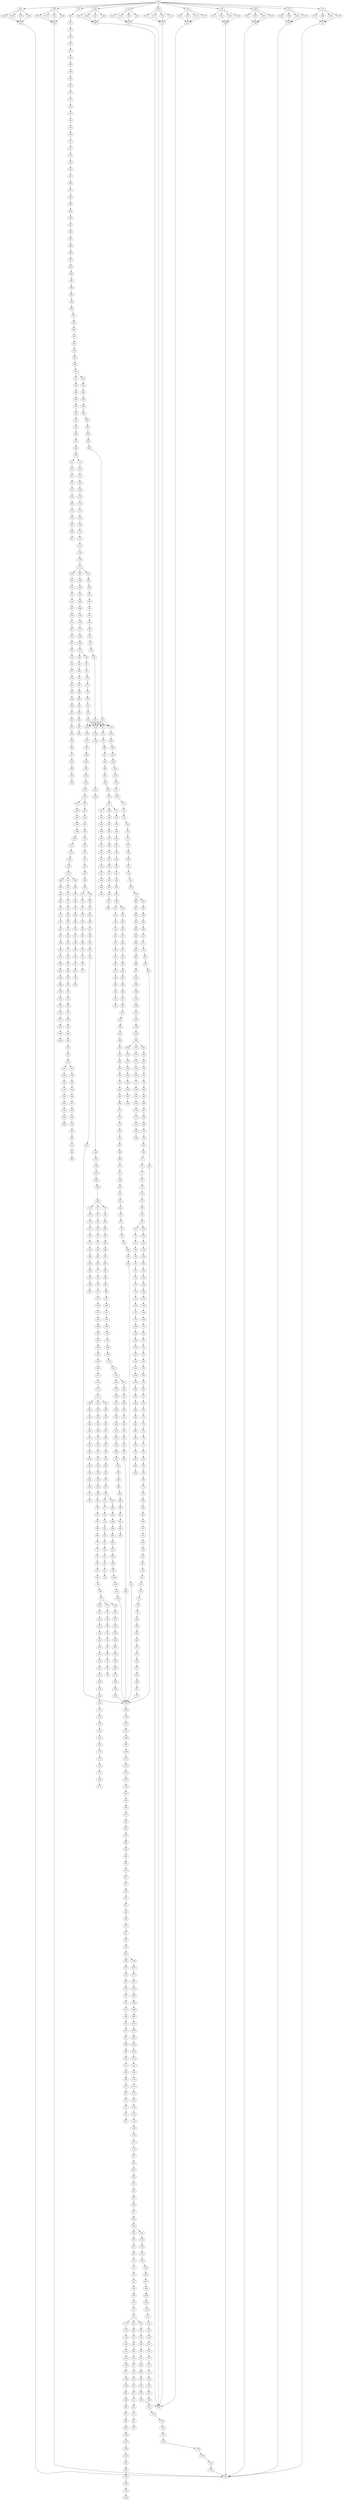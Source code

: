 digraph "task-graph" {
	node238 [label=238]
	node471 -> node238
	node239 [label=239]
	node238 -> node239
	node240 [label=240]
	node239 -> node240
	node241 [label=241]
	node240 -> node241
	node242 [label=242]
	node241 -> node242
	node243 [label=243]
	node276 -> node243
	node244 [label=244]
	node243 -> node244
	node245 [label=245]
	node244 -> node245
	node246 [label=246]
	node245 -> node246
	node247 [label=247]
	node246 -> node247
	node248 [label=248]
	node419 -> node248
	node249 [label=249]
	node248 -> node249
	node250 [label=250]
	node249 -> node250
	node251 [label=251]
	node250 -> node251
	node252 [label=252]
	node251 -> node252
	node253 [label=253]
	node261 -> node253
	node254 [label=254]
	node253 -> node254
	node255 [label=255]
	node254 -> node255
	node256 [label=256]
	node252 -> node256
	node257 [label=257]
	node256 -> node257
	node258 [label=258]
	node257 -> node258
	node259 [label=259]
	node258 -> node259
	node260 [label=260]
	node259 -> node260
	node261 [label=261]
	node260 -> node261
	node262 [label=262]
	node1370 -> node262
	node263 [label=263]
	node262 -> node263
	node264 [label=264]
	node263 -> node264
	node265 [label=265]
	node264 -> node265
	node266 [label=266]
	node272 -> node266
	node267 [label=267]
	node266 -> node267
	node268 [label=268]
	node267 -> node268
	node269 [label=269]
	node268 -> node269
	node270 [label=270]
	node265 -> node270
	node271 [label=271]
	node270 -> node271
	node272 [label=272]
	node271 -> node272
	node273 [label=273]
	node242 -> node273
	node274 [label=274]
	node273 -> node274
	node275 [label=275]
	node274 -> node275
	node276 [label=276]
	node275 -> node276
	node277 [label=277]
	node485 -> node277
	node278 [label=278]
	node277 -> node278
	node279 [label=279]
	node278 -> node279
	node280 [label=280]
	node279 -> node280
	node281 [label=281]
	node290 -> node281
	node282 [label=282]
	node281 -> node282
	node283 [label=283]
	node282 -> node283
	node284 [label=284]
	node283 -> node284
	node285 [label=285]
	node284 -> node285
	node286 [label=286]
	node280 -> node286
	node287 [label=287]
	node286 -> node287
	node288 [label=288]
	node287 -> node288
	node289 [label=289]
	node288 -> node289
	node290 [label=290]
	node289 -> node290
	node291 [label=291]
	node900 -> node291
	node292 [label=292]
	node291 -> node292
	node293 [label=293]
	node292 -> node293
	node294 [label=294]
	node293 -> node294
	node295 [label=295]
	node294 -> node295
	node296 [label=296]
	node302 -> node296
	node297 [label=297]
	node296 -> node297
	node298 [label=298]
	node297 -> node298
	node299 [label=299]
	node298 -> node299
	node300 [label=300]
	node295 -> node300
	node301 [label=301]
	node300 -> node301
	node302 [label=302]
	node301 -> node302
	node303 [label=303]
	node649 -> node303
	node304 [label=304]
	node303 -> node304
	node305 [label=305]
	node304 -> node305
	node306 [label=306]
	node305 -> node306
	node307 [label=307]
	node315 -> node307
	node308 [label=308]
	node307 -> node308
	node309 [label=309]
	node308 -> node309
	node310 [label=310]
	node309 -> node310
	node311 [label=311]
	node310 -> node311
	node312 [label=312]
	node311 -> node312
	node313 [label=313]
	node306 -> node313
	node314 [label=314]
	node313 -> node314
	node315 [label=315]
	node314 -> node315
	node316 [label=316]
	node855 -> node316
	node317 [label=317]
	node316 -> node317
	node318 [label=318]
	node317 -> node318
	node319 [label=319]
	node318 -> node319
	node320 [label=320]
	node327 -> node320
	node321 [label=321]
	node320 -> node321
	node322 [label=322]
	node321 -> node322
	node323 [label=323]
	node319 -> node323
	node324 [label=324]
	node323 -> node324
	node325 [label=325]
	node324 -> node325
	node326 [label=326]
	node325 -> node326
	node327 [label=327]
	node326 -> node327
	node328 [label=328]
	node780 -> node328
	node329 [label=329]
	node328 -> node329
	node330 [label=330]
	node329 -> node330
	node331 [label=331]
	node330 -> node331
	node332 [label=332]
	node331 -> node332
	node333 [label=333]
	node343 -> node333
	node334 [label=334]
	node333 -> node334
	node335 [label=335]
	node334 -> node335
	node336 [label=336]
	node335 -> node336
	node337 [label=337]
	node336 -> node337
	node338 [label=338]
	node332 -> node338
	node339 [label=339]
	node338 -> node339
	node340 [label=340]
	node339 -> node340
	node341 [label=341]
	node340 -> node341
	node342 [label=342]
	node341 -> node342
	node343 [label=343]
	node342 -> node343
	node344 [label=344]
	node1041 -> node344
	node345 [label=345]
	node344 -> node345
	node346 [label=346]
	node345 -> node346
	node347 [label=347]
	node346 -> node347
	node348 [label=348]
	node356 -> node348
	node349 [label=349]
	node348 -> node349
	node350 [label=350]
	node349 -> node350
	node351 [label=351]
	node347 -> node351
	node352 [label=352]
	node351 -> node352
	node353 [label=353]
	node352 -> node353
	node354 [label=354]
	node353 -> node354
	node355 [label=355]
	node354 -> node355
	node356 [label=356]
	node355 -> node356
	node357 [label=357]
	node255 -> node357
	node358 [label=358]
	node357 -> node358
	node359 [label=359]
	node358 -> node359
	node360 [label=360]
	node359 -> node360
	node361 [label=361]
	node370 -> node361
	node362 [label=362]
	node361 -> node362
	node363 [label=363]
	node362 -> node363
	node364 [label=364]
	node363 -> node364
	node365 [label=365]
	node364 -> node365
	node366 [label=366]
	node360 -> node366
	node367 [label=367]
	node366 -> node367
	node368 [label=368]
	node367 -> node368
	node369 [label=369]
	node368 -> node369
	node370 [label=370]
	node369 -> node370
	node371 [label=371]
	node350 -> node371
	node372 [label=372]
	node371 -> node372
	node373 [label=373]
	node372 -> node373
	node374 [label=374]
	node382 -> node374
	node375 [label=375]
	node374 -> node375
	node376 [label=376]
	node375 -> node376
	node377 [label=377]
	node376 -> node377
	node378 [label=378]
	node373 -> node378
	node379 [label=379]
	node378 -> node379
	node380 [label=380]
	node379 -> node380
	node381 [label=381]
	node380 -> node381
	node382 [label=382]
	node381 -> node382
	node383 [label=383]
	node1370 -> node383
	node384 [label=384]
	node383 -> node384
	node385 [label=385]
	node384 -> node385
	node386 [label=386]
	node385 -> node386
	node387 [label=387]
	node386 -> node387
	node388 [label=388]
	node387 -> node388
	node389 [label=389]
	node398 -> node389
	node390 [label=390]
	node389 -> node390
	node391 [label=391]
	node390 -> node391
	node392 [label=392]
	node391 -> node392
	node393 [label=393]
	node392 -> node393
	node394 [label=394]
	node393 -> node394
	node395 [label=395]
	node388 -> node395
	node396 [label=396]
	node395 -> node396
	node397 [label=397]
	node396 -> node397
	node398 [label=398]
	node397 -> node398
	node399 [label=399]
	node350 -> node399
	node400 [label=400]
	node399 -> node400
	node401 [label=401]
	node400 -> node401
	node402 [label=402]
	node409 -> node402
	node403 [label=403]
	node402 -> node403
	node404 [label=404]
	node403 -> node404
	node405 [label=405]
	node401 -> node405
	node406 [label=406]
	node405 -> node406
	node407 [label=407]
	node406 -> node407
	node408 [label=408]
	node407 -> node408
	node409 [label=409]
	node408 -> node409
	node410 [label=410]
	node1370 -> node410
	node411 [label=411]
	node410 -> node411
	node412 [label=412]
	node411 -> node412
	node413 [label=413]
	node412 -> node413
	node414 [label=414]
	node413 -> node414
	node415 [label=415]
	node422 -> node415
	node416 [label=416]
	node415 -> node416
	node417 [label=417]
	node416 -> node417
	node418 [label=418]
	node417 -> node418
	node419 [label=419]
	node418 -> node419
	node420 [label=420]
	node414 -> node420
	node421 [label=421]
	node420 -> node421
	node422 [label=422]
	node421 -> node422
	node423 [label=423]
	node285 -> node423
	node424 [label=424]
	node423 -> node424
	node425 [label=425]
	node424 -> node425
	node426 [label=426]
	node425 -> node426
	node427 [label=427]
	node426 -> node427
	node428 [label=428]
	node437 -> node428
	node429 [label=429]
	node428 -> node429
	node430 [label=430]
	node429 -> node430
	node431 [label=431]
	node430 -> node431
	node432 [label=432]
	node431 -> node432
	node433 [label=433]
	node427 -> node433
	node434 [label=434]
	node433 -> node434
	node435 [label=435]
	node434 -> node435
	node436 [label=436]
	node435 -> node436
	node437 [label=437]
	node436 -> node437
	node438 [label=438]
	node285 -> node438
	node439 [label=439]
	node438 -> node439
	node440 [label=440]
	node439 -> node440
	node441 [label=441]
	node448 -> node441
	node442 [label=442]
	node441 -> node442
	node443 [label=443]
	node442 -> node443
	node444 [label=444]
	node443 -> node444
	node445 [label=445]
	node444 -> node445
	node446 [label=446]
	node440 -> node446
	node447 [label=447]
	node446 -> node447
	node448 [label=448]
	node447 -> node448
	node449 [label=449]
	node445 -> node449
	node450 [label=450]
	node449 -> node450
	node451 [label=451]
	node450 -> node451
	node452 [label=452]
	node451 -> node452
	node453 [label=453]
	node452 -> node453
	node454 [label=454]
	node453 -> node454
	node455 [label=455]
	node463 -> node455
	node456 [label=456]
	node455 -> node456
	node457 [label=457]
	node456 -> node457
	node458 [label=458]
	node454 -> node458
	node459 [label=459]
	node458 -> node459
	node460 [label=460]
	node459 -> node460
	node461 [label=461]
	node460 -> node461
	node462 [label=462]
	node461 -> node462
	node463 [label=463]
	node462 -> node463
	node464 [label=464]
	node457 -> node464
	node465 [label=465]
	node464 -> node465
	node466 [label=466]
	node465 -> node466
	node467 [label=467]
	node476 -> node467
	node468 [label=468]
	node467 -> node468
	node469 [label=469]
	node468 -> node469
	node470 [label=470]
	node469 -> node470
	node471 [label=471]
	node470 -> node471
	node472 [label=472]
	node466 -> node472
	node473 [label=473]
	node472 -> node473
	node474 [label=474]
	node473 -> node474
	node475 [label=475]
	node474 -> node475
	node476 [label=476]
	node475 -> node476
	node477 [label=477]
	node587 -> node477
	node576 -> node477
	node551 -> node477
	node478 [label=478]
	node477 -> node478
	node479 [label=479]
	node478 -> node479
	node480 [label=480]
	node479 -> node480
	node481 [label=481]
	node480 -> node481
	node482 [label=482]
	node481 -> node482
	node483 [label=483]
	node488 -> node483
	node484 [label=484]
	node483 -> node484
	node485 [label=485]
	node484 -> node485
	node486 [label=486]
	node482 -> node486
	node487 [label=487]
	node486 -> node487
	node488 [label=488]
	node487 -> node488
	node489 [label=489]
	node485 -> node489
	node490 [label=490]
	node489 -> node490
	node491 [label=491]
	node490 -> node491
	node492 [label=492]
	node491 -> node492
	node493 [label=493]
	node492 -> node493
	node494 [label=494]
	node503 -> node494
	node495 [label=495]
	node494 -> node495
	node496 [label=496]
	node495 -> node496
	node497 [label=497]
	node496 -> node497
	node498 [label=498]
	node497 -> node498
	node499 [label=499]
	node493 -> node499
	node500 [label=500]
	node499 -> node500
	node501 [label=501]
	node500 -> node501
	node502 [label=502]
	node501 -> node502
	node503 [label=503]
	node502 -> node503
	node504 [label=504]
	node510 -> node504
	node505 [label=505]
	node504 -> node505
	node506 [label=506]
	node505 -> node506
	node507 [label=507]
	node506 -> node507
	node508 [label=508]
	node515 -> node508
	node509 [label=509]
	node508 -> node509
	node510 [label=510]
	node509 -> node510
	node511 [label=511]
	node299 -> node511
	node512 [label=512]
	node511 -> node512
	node513 [label=513]
	node512 -> node513
	node514 [label=514]
	node513 -> node514
	node515 [label=515]
	node514 -> node515
	node516 [label=516]
	node932 -> node516
	node517 [label=517]
	node516 -> node517
	node518 [label=518]
	node517 -> node518
	node519 [label=519]
	node518 -> node519
	node520 [label=520]
	node519 -> node520
	node521 [label=521]
	node527 -> node521
	node522 [label=522]
	node521 -> node522
	node523 [label=523]
	node522 -> node523
	node524 [label=524]
	node523 -> node524
	node525 [label=525]
	node520 -> node525
	node526 [label=526]
	node525 -> node526
	node527 [label=527]
	node526 -> node527
	node528 [label=528]
	node1131 -> node528
	node529 [label=529]
	node528 -> node529
	node530 [label=530]
	node529 -> node530
	node531 [label=531]
	node530 -> node531
	node532 [label=532]
	node531 -> node532
	node533 [label=533]
	node532 -> node533
	node534 [label=534]
	node543 -> node534
	node535 [label=535]
	node534 -> node535
	node536 [label=536]
	node535 -> node536
	node537 [label=537]
	node536 -> node537
	node538 [label=538]
	node537 -> node538
	node539 [label=539]
	node533 -> node539
	node540 [label=540]
	node539 -> node540
	node541 [label=541]
	node540 -> node541
	node542 [label=542]
	node541 -> node542
	node543 [label=543]
	node542 -> node543
	node544 [label=544]
	node1131 -> node544
	node545 [label=545]
	node544 -> node545
	node546 [label=546]
	node545 -> node546
	node547 [label=547]
	node546 -> node547
	node548 [label=548]
	node547 -> node548
	node549 [label=549]
	node557 -> node549
	node550 [label=550]
	node549 -> node550
	node551 [label=551]
	node550 -> node551
	node552 [label=552]
	node548 -> node552
	node553 [label=553]
	node552 -> node553
	node554 [label=554]
	node553 -> node554
	node555 [label=555]
	node554 -> node555
	node556 [label=556]
	node555 -> node556
	node557 [label=557]
	node556 -> node557
	node558 [label=558]
	node1097 -> node558
	node559 [label=559]
	node558 -> node559
	node560 [label=560]
	node559 -> node560
	node561 [label=561]
	node560 -> node561
	node562 [label=562]
	node569 -> node562
	node563 [label=563]
	node562 -> node563
	node564 [label=564]
	node563 -> node564
	node565 [label=565]
	node564 -> node565
	node566 [label=566]
	node565 -> node566
	node567 [label=567]
	node561 -> node567
	node568 [label=568]
	node567 -> node568
	node569 [label=569]
	node568 -> node569
	node570 [label=570]
	node1097 -> node570
	node571 [label=571]
	node570 -> node571
	node572 [label=572]
	node571 -> node572
	node573 [label=573]
	node572 -> node573
	node574 [label=574]
	node579 -> node574
	node575 [label=575]
	node574 -> node575
	node576 [label=576]
	node575 -> node576
	node577 [label=577]
	node573 -> node577
	node578 [label=578]
	node577 -> node578
	node579 [label=579]
	node578 -> node579
	node580 [label=580]
	node900 -> node580
	node581 [label=581]
	node580 -> node581
	node582 [label=582]
	node581 -> node582
	node583 [label=583]
	node582 -> node583
	node584 [label=584]
	node591 -> node584
	node585 [label=585]
	node584 -> node585
	node586 [label=586]
	node585 -> node586
	node587 [label=587]
	node586 -> node587
	node588 [label=588]
	node583 -> node588
	node589 [label=589]
	node588 -> node589
	node590 [label=590]
	node589 -> node590
	node591 [label=591]
	node590 -> node591
	node592 [label=592]
	node312 -> node592
	node593 [label=593]
	node592 -> node593
	node594 [label=594]
	node593 -> node594
	node595 [label=595]
	node594 -> node595
	node596 [label=596]
	node595 -> node596
	node597 [label=597]
	node604 -> node597
	node598 [label=598]
	node597 -> node598
	node599 [label=599]
	node598 -> node599
	node600 [label=600]
	node599 -> node600
	node1512 -> node600
	node1531 -> node600
	node1483 -> node600
	node1519 -> node600
	node601 [label=601]
	node596 -> node601
	node602 [label=602]
	node601 -> node602
	node603 [label=603]
	node602 -> node603
	node604 [label=604]
	node603 -> node604
	node605 [label=605]
	node312 -> node605
	node606 [label=606]
	node605 -> node606
	node607 [label=607]
	node606 -> node607
	node608 [label=608]
	node607 -> node608
	node609 [label=609]
	node608 -> node609
	node610 [label=610]
	node620 -> node610
	node611 [label=611]
	node610 -> node611
	node612 [label=612]
	node611 -> node612
	node613 [label=613]
	node612 -> node613
	node614 [label=614]
	node613 -> node614
	node615 [label=615]
	node614 -> node615
	node616 [label=616]
	node609 -> node616
	node617 [label=617]
	node616 -> node617
	node618 [label=618]
	node617 -> node618
	node619 [label=619]
	node618 -> node619
	node620 [label=620]
	node619 -> node620
	node621 [label=621]
	node663 -> node621
	node622 [label=622]
	node621 -> node622
	node623 [label=623]
	node622 -> node623
	node624 [label=624]
	node631 -> node624
	node625 [label=625]
	node624 -> node625
	node626 [label=626]
	node625 -> node626
	node627 [label=627]
	node623 -> node627
	node628 [label=628]
	node627 -> node628
	node629 [label=629]
	node628 -> node629
	node630 [label=630]
	node629 -> node630
	node631 [label=631]
	node630 -> node631
	node632 [label=632]
	node639 -> node632
	node633 [label=633]
	node632 -> node633
	node634 [label=634]
	node633 -> node634
	node635 [label=635]
	node634 -> node635
	node636 [label=636]
	node626 -> node636
	node637 [label=637]
	node636 -> node637
	node638 [label=638]
	node637 -> node638
	node639 [label=639]
	node638 -> node639
	node640 [label=640]
	node635 -> node640
	node641 [label=641]
	node640 -> node641
	node642 [label=642]
	node641 -> node642
	node643 [label=643]
	node1138 -> node643
	node644 [label=644]
	node643 -> node644
	node645 [label=645]
	node644 -> node645
	node646 [label=646]
	node653 -> node646
	node647 [label=647]
	node646 -> node647
	node648 [label=648]
	node647 -> node648
	node649 [label=649]
	node648 -> node649
	node650 [label=650]
	node645 -> node650
	node651 [label=651]
	node650 -> node651
	node652 [label=652]
	node651 -> node652
	node653 [label=653]
	node652 -> node653
	node654 [label=654]
	node1416 -> node654
	node655 [label=655]
	node654 -> node655
	node656 [label=656]
	node655 -> node656
	node657 [label=657]
	node656 -> node657
	node658 [label=658]
	node657 -> node658
	node659 [label=659]
	node666 -> node659
	node660 [label=660]
	node659 -> node660
	node661 [label=661]
	node660 -> node661
	node662 [label=662]
	node661 -> node662
	node663 [label=663]
	node662 -> node663
	node664 [label=664]
	node658 -> node664
	node665 [label=665]
	node664 -> node665
	node666 [label=666]
	node665 -> node666
	node667 [label=667]
	node642 -> node667
	node668 [label=668]
	node667 -> node668
	node669 [label=669]
	node668 -> node669
	node670 [label=670]
	node669 -> node670
	node671 [label=671]
	node679 -> node671
	node672 [label=672]
	node671 -> node672
	node673 [label=673]
	node672 -> node673
	node674 [label=674]
	node670 -> node674
	node675 [label=675]
	node674 -> node675
	node676 [label=676]
	node675 -> node676
	node677 [label=677]
	node676 -> node677
	node678 [label=678]
	node677 -> node678
	node679 [label=679]
	node678 -> node679
	node680 [label=680]
	node726 -> node680
	node681 [label=681]
	node680 -> node681
	node682 [label=682]
	node681 -> node682
	node683 [label=683]
	node682 -> node683
	node684 [label=684]
	node690 -> node684
	node685 [label=685]
	node684 -> node685
	node686 [label=686]
	node685 -> node686
	node687 [label=687]
	node686 -> node687
	node688 [label=688]
	node683 -> node688
	node689 [label=689]
	node688 -> node689
	node690 [label=690]
	node689 -> node690
	node691 [label=691]
	node1253 -> node691
	node692 [label=692]
	node691 -> node692
	node693 [label=693]
	node692 -> node693
	node694 [label=694]
	node702 -> node694
	node695 [label=695]
	node694 -> node695
	node696 [label=696]
	node695 -> node696
	node697 [label=697]
	node696 -> node697
	node698 [label=698]
	node697 -> node698
	node699 [label=699]
	node698 -> node699
	node700 [label=700]
	node693 -> node700
	node701 [label=701]
	node700 -> node701
	node702 [label=702]
	node701 -> node702
	node703 [label=703]
	node699 -> node703
	node704 [label=704]
	node703 -> node704
	node705 [label=705]
	node704 -> node705
	node706 [label=706]
	node705 -> node706
	node707 [label=707]
	node716 -> node707
	node708 [label=708]
	node707 -> node708
	node709 [label=709]
	node708 -> node709
	node710 [label=710]
	node709 -> node710
	node711 [label=711]
	node706 -> node711
	node712 [label=712]
	node711 -> node712
	node713 [label=713]
	node712 -> node713
	node714 [label=714]
	node713 -> node714
	node715 [label=715]
	node714 -> node715
	node716 [label=716]
	node715 -> node716
	node717 [label=717]
	node1219 -> node717
	node718 [label=718]
	node717 -> node718
	node719 [label=719]
	node718 -> node719
	node720 [label=720]
	node719 -> node720
	node721 [label=721]
	node720 -> node721
	node722 [label=722]
	node721 -> node722
	node723 [label=723]
	node730 -> node723
	node724 [label=724]
	node723 -> node724
	node725 [label=725]
	node724 -> node725
	node726 [label=726]
	node725 -> node726
	node727 [label=727]
	node722 -> node727
	node728 [label=728]
	node727 -> node728
	node729 [label=729]
	node728 -> node729
	node730 [label=730]
	node729 -> node730
	node731 [label=731]
	node710 -> node731
	node732 [label=732]
	node731 -> node732
	node733 [label=733]
	node732 -> node733
	node734 [label=734]
	node744 -> node734
	node735 [label=735]
	node734 -> node735
	node736 [label=736]
	node735 -> node736
	node737 [label=737]
	node736 -> node737
	node738 [label=738]
	node737 -> node738
	node739 [label=739]
	node733 -> node739
	node740 [label=740]
	node739 -> node740
	node741 [label=741]
	node740 -> node741
	node742 [label=742]
	node741 -> node742
	node743 [label=743]
	node742 -> node743
	node744 [label=744]
	node743 -> node744
	node745 [label=745]
	node1399 -> node745
	node746 [label=746]
	node745 -> node746
	node747 [label=747]
	node746 -> node747
	node748 [label=748]
	node757 -> node748
	node749 [label=749]
	node748 -> node749
	node750 [label=750]
	node749 -> node750
	node751 [label=751]
	node750 -> node751
	node752 [label=752]
	node751 -> node752
	node753 [label=753]
	node752 -> node753
	node754 [label=754]
	node747 -> node754
	node755 [label=755]
	node754 -> node755
	node756 [label=756]
	node755 -> node756
	node757 [label=757]
	node756 -> node757
	node758 [label=758]
	node1240 -> node758
	node759 [label=759]
	node758 -> node759
	node760 [label=760]
	node759 -> node760
	node761 [label=761]
	node760 -> node761
	node762 [label=762]
	node772 -> node762
	node763 [label=763]
	node762 -> node763
	node764 [label=764]
	node763 -> node764
	node765 [label=765]
	node764 -> node765
	node766 [label=766]
	node765 -> node766
	node767 [label=767]
	node766 -> node767
	node768 [label=768]
	node761 -> node768
	node769 [label=769]
	node768 -> node769
	node770 [label=770]
	node769 -> node770
	node771 [label=771]
	node770 -> node771
	node772 [label=772]
	node771 -> node772
	node773 [label=773]
	node753 -> node773
	node774 [label=774]
	node773 -> node774
	node775 [label=775]
	node774 -> node775
	node776 [label=776]
	node775 -> node776
	node777 [label=777]
	node776 -> node777
	node778 [label=778]
	node785 -> node778
	node779 [label=779]
	node778 -> node779
	node780 [label=780]
	node779 -> node780
	node781 [label=781]
	node777 -> node781
	node782 [label=782]
	node781 -> node782
	node783 [label=783]
	node782 -> node783
	node784 [label=784]
	node783 -> node784
	node785 [label=785]
	node784 -> node785
	node786 [label=786]
	node767 -> node786
	node787 [label=787]
	node786 -> node787
	node788 [label=788]
	node787 -> node788
	node789 [label=789]
	node788 -> node789
	node790 [label=790]
	node789 -> node790
	node791 [label=791]
	node796 -> node791
	node792 [label=792]
	node791 -> node792
	node793 [label=793]
	node792 -> node793
	node794 [label=794]
	node790 -> node794
	node795 [label=795]
	node794 -> node795
	node796 [label=796]
	node795 -> node796
	node797 [label=797]
	node1448 -> node797
	node798 [label=798]
	node797 -> node798
	node799 [label=799]
	node798 -> node799
	node800 [label=800]
	node799 -> node800
	node801 [label=801]
	node800 -> node801
	node802 [label=802]
	node810 -> node802
	node803 [label=803]
	node802 -> node803
	node804 [label=804]
	node803 -> node804
	node805 [label=805]
	node804 -> node805
	node806 [label=806]
	node805 -> node806
	node807 [label=807]
	node806 -> node807
	node808 [label=808]
	node801 -> node808
	node809 [label=809]
	node808 -> node809
	node810 [label=810]
	node809 -> node810
	node811 [label=811]
	node1448 -> node811
	node812 [label=812]
	node811 -> node812
	node813 [label=813]
	node812 -> node813
	node814 [label=814]
	node813 -> node814
	node815 [label=815]
	node814 -> node815
	node816 [label=816]
	node815 -> node816
	node817 [label=817]
	node822 -> node817
	node818 [label=818]
	node817 -> node818
	node819 [label=819]
	node818 -> node819
	node820 [label=820]
	node816 -> node820
	node821 [label=821]
	node820 -> node821
	node822 [label=822]
	node821 -> node822
	node823 [label=823]
	node1475 -> node823
	node824 [label=824]
	node823 -> node824
	node825 [label=825]
	node824 -> node825
	node826 [label=826]
	node825 -> node826
	node827 [label=827]
	node835 -> node827
	node828 [label=828]
	node827 -> node828
	node829 [label=829]
	node828 -> node829
	node830 [label=830]
	node826 -> node830
	node831 [label=831]
	node830 -> node831
	node832 [label=832]
	node831 -> node832
	node833 [label=833]
	node832 -> node833
	node834 [label=834]
	node833 -> node834
	node835 [label=835]
	node834 -> node835
	node836 [label=836]
	node1267 -> node836
	node837 [label=837]
	node836 -> node837
	node838 [label=838]
	node837 -> node838
	node839 [label=839]
	node846 -> node839
	node840 [label=840]
	node839 -> node840
	node841 [label=841]
	node840 -> node841
	node842 [label=842]
	node841 -> node842
	node843 [label=843]
	node842 -> node843
	node844 [label=844]
	node838 -> node844
	node845 [label=845]
	node844 -> node845
	node846 [label=846]
	node845 -> node846
	node847 [label=847]
	node1277 -> node847
	node848 [label=848]
	node847 -> node848
	node849 [label=849]
	node848 -> node849
	node850 [label=850]
	node849 -> node850
	node851 [label=851]
	node850 -> node851
	node852 [label=852]
	node860 -> node852
	node853 [label=853]
	node852 -> node853
	node854 [label=854]
	node853 -> node854
	node855 [label=855]
	node854 -> node855
	node856 [label=856]
	node851 -> node856
	node857 [label=857]
	node856 -> node857
	node858 [label=858]
	node857 -> node858
	node859 [label=859]
	node858 -> node859
	node860 [label=860]
	node859 -> node860
	node878 [label=878]
	node972 -> node878
	node880 [label=880]
	node878 -> node880
	node881 [label=881]
	node891 -> node881
	node882 [label=882]
	node881 -> node882
	node883 [label=883]
	node880 -> node883
	node884 [label=884]
	node882 -> node884
	node885 [label=885]
	node893 -> node885
	node886 [label=886]
	node883 -> node886
	node887 [label=887]
	node885 -> node887
	node888 [label=888]
	node884 -> node888
	node889 [label=889]
	node887 -> node889
	node890 [label=890]
	node889 -> node890
	node891 [label=891]
	node890 -> node891
	node892 [label=892]
	node886 -> node892
	node893 [label=893]
	node892 -> node893
	node900 [label=900]
	node888 -> node900
	node901 [label=901]
	node912 -> node901
	node902 [label=902]
	node901 -> node902
	node903 [label=903]
	node902 -> node903
	node904 [label=904]
	node903 -> node904
	node905 [label=905]
	node726 -> node905
	node906 [label=906]
	node909 -> node906
	node907 [label=907]
	node905 -> node907
	node908 [label=908]
	node906 -> node908
	node909 [label=909]
	node907 -> node909
	node910 [label=910]
	node908 -> node910
	node911 [label=911]
	node910 -> node911
	node912 [label=912]
	node911 -> node912
	node915 [label=915]
	node934 -> node915
	node917 [label=917]
	node915 -> node917
	node918 [label=918]
	node917 -> node918
	node919 [label=919]
	node920 [label=920]
	node918 -> node920
	node927 [label=927]
	node919 -> node927
	node928 [label=928]
	node920 -> node928
	node929 [label=929]
	node928 -> node929
	node930 [label=930]
	node927 -> node930
	node931 [label=931]
	node930 -> node931
	node932 [label=932]
	node929 -> node932
	node933 [label=933]
	node931 -> node933
	node934 [label=934]
	node933 -> node934
	node935 [label=935]
	node538 -> node935
	node936 [label=936]
	node935 -> node936
	node937 [label=937]
	node962 -> node937
	node938 [label=938]
	node936 -> node938
	node939 [label=939]
	node937 -> node939
	node940 [label=940]
	node938 -> node940
	node941 [label=941]
	node940 -> node941
	node942 [label=942]
	node939 -> node942
	node943 [label=943]
	node941 -> node943
	node944 [label=944]
	node943 -> node944
	node945 [label=945]
	node942 -> node945
	node946 [label=946]
	node944 -> node946
	node947 [label=947]
	node524 -> node947
	node948 [label=948]
	node945 -> node948
	node949 [label=949]
	node947 -> node949
	node950 [label=950]
	node946 -> node950
	node954 [label=954]
	node961 -> node954
	node955 [label=955]
	node954 -> node955
	node956 [label=956]
	node960 -> node956
	node957 [label=957]
	node949 -> node957
	node958 [label=958]
	node956 -> node958
	node959 [label=959]
	node958 -> node959
	node960 [label=960]
	node957 -> node960
	node961 [label=961]
	node959 -> node961
	node962 [label=962]
	node950 -> node962
	node963 [label=963]
	node337 -> node963
	node964 [label=964]
	node963 -> node964
	node965 [label=965]
	node964 -> node965
	node966 [label=966]
	node955 -> node966
	node967 [label=967]
	node965 -> node967
	node968 [label=968]
	node976 -> node968
	node969 [label=969]
	node966 -> node969
	node970 [label=970]
	node967 -> node970
	node971 [label=971]
	node968 -> node971
	node972 [label=972]
	node969 -> node972
	node973 [label=973]
	node971 -> node973
	node974 [label=974]
	node977 -> node974
	node975 [label=975]
	node974 -> node975
	node976 [label=976]
	node975 -> node976
	node977 [label=977]
	node970 -> node977
	node978 [label=978]
	node983 -> node978
	node979 [label=979]
	node978 -> node979
	node980 [label=980]
	node988 -> node980
	node981 [label=981]
	node980 -> node981
	node982 [label=982]
	node981 -> node982
	node983 [label=983]
	node982 -> node983
	node984 [label=984]
	node1050 -> node984
	node985 [label=985]
	node984 -> node985
	node986 [label=986]
	node985 -> node986
	node987 [label=987]
	node1185 -> node987
	node988 [label=988]
	node986 -> node988
	node989 [label=989]
	node987 -> node989
	node990 [label=990]
	node989 -> node990
	node991 [label=991]
	node990 -> node991
	node992 [label=992]
	node991 -> node992
	node994 [label=994]
	node1019 -> node994
	node995 [label=995]
	node979 -> node995
	node996 [label=996]
	node994 -> node996
	node999 [label=999]
	node995 -> node999
	node1000 [label=1000]
	node999 -> node1000
	node1001 [label=1001]
	node996 -> node1001
	node1002 [label=1002]
	node1001 -> node1002
	node1003 [label=1003]
	node1002 -> node1003
	node1004 [label=1004]
	node992 -> node1004
	node1005 [label=1005]
	node1004 -> node1005
	node1006 [label=1006]
	node1003 -> node1006
	node1007 [label=1007]
	node1005 -> node1007
	node1008 [label=1008]
	node1022 -> node1008
	node1009 [label=1009]
	node1007 -> node1009
	node1010 [label=1010]
	node1008 -> node1010
	node1011 [label=1011]
	node1010 -> node1011
	node1012 [label=1012]
	node1011 -> node1012
	node1013 [label=1013]
	node485 -> node1013
	node1014 [label=1014]
	node1013 -> node1014
	node1015 [label=1015]
	node1012 -> node1015
	node1016 [label=1016]
	node1015 -> node1016
	node1017 [label=1017]
	node1016 -> node1017
	node1018 [label=1018]
	node1017 -> node1018
	node1019 [label=1019]
	node1009 -> node1019
	node1020 [label=1020]
	node1018 -> node1020
	node1021 [label=1021]
	node1020 -> node1021
	node1022 [label=1022]
	node1014 -> node1022
	node1023 [label=1023]
	node587 -> node1023
	node576 -> node1023
	node551 -> node1023
	node1024 [label=1024]
	node1023 -> node1024
	node1025 [label=1025]
	node1027 -> node1025
	node1026 [label=1026]
	node1025 -> node1026
	node1027 [label=1027]
	node1024 -> node1027
	node1028 [label=1028]
	node738 -> node1028
	node1029 [label=1029]
	node1028 -> node1029
	node1030 [label=1030]
	node1026 -> node1030
	node1031 [label=1031]
	node1030 -> node1031
	node1032 [label=1032]
	node1031 -> node1032
	node1033 [label=1033]
	node1032 -> node1033
	node1035 [label=1035]
	node1042 -> node1035
	node1037 [label=1037]
	node1035 -> node1037
	node1039 [label=1039]
	node1033 -> node1039
	node1040 [label=1040]
	node1037 -> node1040
	node1041 [label=1041]
	node1039 -> node1041
	node1042 [label=1042]
	node1029 -> node1042
	node1043 [label=1043]
	node1040 -> node1043
	node1044 [label=1044]
	node767 -> node1044
	node1046 [label=1046]
	node1043 -> node1046
	node1047 [label=1047]
	node1044 -> node1047
	node1050 [label=1050]
	node1046 -> node1050
	node1051 [label=1051]
	node1047 -> node1051
	node1052 [label=1052]
	node1059 -> node1052
	node1053 [label=1053]
	node1052 -> node1053
	node1054 [label=1054]
	node1051 -> node1054
	node1055 [label=1055]
	node1054 -> node1055
	node1056 [label=1056]
	node1055 -> node1056
	node1057 [label=1057]
	node1056 -> node1057
	node1058 [label=1058]
	node1057 -> node1058
	node1059 [label=1059]
	node1058 -> node1059
	node1061 [label=1061]
	node1053 -> node1061
	node1064 [label=1064]
	node1061 -> node1064
	node1065 [label=1065]
	node1064 -> node1065
	node1066 [label=1066]
	node626 -> node1066
	node1067 [label=1067]
	node1066 -> node1067
	node1068 [label=1068]
	node1079 -> node1068
	node1069 [label=1069]
	node1068 -> node1069
	node1073 [label=1073]
	node1067 -> node1073
	node1074 [label=1074]
	node1087 -> node1074
	node1075 [label=1075]
	node1073 -> node1075
	node1076 [label=1076]
	node1074 -> node1076
	node1077 [label=1077]
	node1227 -> node1077
	node1078 [label=1078]
	node269 -> node1078
	node1079 [label=1079]
	node1075 -> node1079
	node1080 [label=1080]
	node1078 -> node1080
	node1081 [label=1081]
	node1076 -> node1081
	node1082 [label=1082]
	node1081 -> node1082
	node1083 [label=1083]
	node1080 -> node1083
	node1084 [label=1084]
	node1082 -> node1084
	node1085 [label=1085]
	node1069 -> node1085
	node1086 [label=1086]
	node1083 -> node1086
	node1087 [label=1087]
	node1085 -> node1087
	node1088 [label=1088]
	node1086 -> node1088
	node1089 [label=1089]
	node1077 -> node1089
	node1090 [label=1090]
	node1089 -> node1090
	node1091 [label=1091]
	node1131 -> node1091
	node1092 [label=1092]
	node1127 -> node1092
	node1093 [label=1093]
	node1092 -> node1093
	node1094 [label=1094]
	node1091 -> node1094
	node1095 [label=1095]
	node1090 -> node1095
	node1096 [label=1096]
	node1094 -> node1096
	node1097 [label=1097]
	node1093 -> node1097
	node1098 [label=1098]
	node1103 -> node1098
	node1099 [label=1099]
	node1098 -> node1099
	node1100 [label=1100]
	node1099 -> node1100
	node1103 [label=1103]
	node1096 -> node1103
	node1111 [label=1111]
	node299 -> node1111
	node1112 [label=1112]
	node1126 -> node1112
	node1113 [label=1113]
	node1111 -> node1113
	node1114 [label=1114]
	node1112 -> node1114
	node1115 [label=1115]
	node1132 -> node1115
	node1116 [label=1116]
	node1115 -> node1116
	node1117 [label=1117]
	node1113 -> node1117
	node1118 [label=1118]
	node1114 -> node1118
	node1119 [label=1119]
	node1084 -> node1119
	node1120 [label=1120]
	node1100 -> node1120
	node1121 [label=1121]
	node1119 -> node1121
	node1122 [label=1122]
	node1116 -> node1122
	node1123 [label=1123]
	node1117 -> node1123
	node1124 [label=1124]
	node1118 -> node1124
	node1125 [label=1125]
	node1121 -> node1125
	node1126 [label=1126]
	node1122 -> node1126
	node1127 [label=1127]
	node1120 -> node1127
	node1128 [label=1128]
	node1124 -> node1128
	node1129 [label=1129]
	node1123 -> node1129
	node1130 [label=1130]
	node1125 -> node1130
	node1131 [label=1131]
	node1128 -> node1131
	node1132 [label=1132]
	node1129 -> node1132
	node1133 [label=1133]
	node1130 -> node1133
	node1134 [label=1134]
	node1133 -> node1134
	node1135 [label=1135]
	node1144 -> node1135
	node1136 [label=1136]
	node1135 -> node1136
	node1137 [label=1137]
	node1136 -> node1137
	node1138 [label=1138]
	node1137 -> node1138
	node1139 [label=1139]
	node1134 -> node1139
	node1140 [label=1140]
	node1139 -> node1140
	node1141 [label=1141]
	node1233 -> node1141
	node1142 [label=1142]
	node1140 -> node1142
	node1143 [label=1143]
	node1141 -> node1143
	node1144 [label=1144]
	node1142 -> node1144
	node1145 [label=1145]
	node1143 -> node1145
	node1146 [label=1146]
	node1156 -> node1146
	node1147 [label=1147]
	node1146 -> node1147
	node1148 [label=1148]
	node1145 -> node1148
	node1149 [label=1149]
	node1147 -> node1149
	node1150 [label=1150]
	node1149 -> node1150
	node1151 [label=1151]
	node1148 -> node1151
	node1152 [label=1152]
	node1151 -> node1152
	node1153 [label=1153]
	node1152 -> node1153
	node1154 [label=1154]
	node1153 -> node1154
	node1155 [label=1155]
	node1154 -> node1155
	node1156 [label=1156]
	node1155 -> node1156
	node1157 [label=1157]
	node1182 -> node1157
	node1158 [label=1158]
	node1157 -> node1158
	node1159 [label=1159]
	node1088 -> node1159
	node1160 [label=1160]
	node1159 -> node1160
	node1161 [label=1161]
	node1160 -> node1161
	node1171 [label=1171]
	node1158 -> node1171
	node1174 [label=1174]
	node1342 -> node1174
	node1175 [label=1175]
	node312 -> node1175
	node1177 [label=1177]
	node1186 -> node1177
	node1178 [label=1178]
	node1175 -> node1178
	node1179 [label=1179]
	node1174 -> node1179
	node1180 [label=1180]
	node1177 -> node1180
	node1181 [label=1181]
	node1187 -> node1181
	node1182 [label=1182]
	node1179 -> node1182
	node1183 [label=1183]
	node1181 -> node1183
	node1184 [label=1184]
	node1178 -> node1184
	node1185 [label=1185]
	node1180 -> node1185
	node1186 [label=1186]
	node1183 -> node1186
	node1187 [label=1187]
	node1184 -> node1187
	node1188 [label=1188]
	node1277 -> node1188
	node1189 [label=1189]
	node1205 -> node1189
	node1190 [label=1190]
	node1188 -> node1190
	node1194 [label=1194]
	node1190 -> node1194
	node1198 [label=1198]
	node1189 -> node1198
	node1199 [label=1199]
	node587 -> node1199
	node576 -> node1199
	node551 -> node1199
	node1200 [label=1200]
	node1199 -> node1200
	node1201 [label=1201]
	node1210 -> node1201
	node1202 [label=1202]
	node1201 -> node1202
	node1203 [label=1203]
	node1194 -> node1203
	node1204 [label=1204]
	node1198 -> node1204
	node1205 [label=1205]
	node1202 -> node1205
	node1206 [label=1206]
	node1200 -> node1206
	node1207 [label=1207]
	node1203 -> node1207
	node1208 [label=1208]
	node1206 -> node1208
	node1209 [label=1209]
	node1204 -> node1209
	node1210 [label=1210]
	node1207 -> node1210
	node1211 [label=1211]
	node1209 -> node1211
	node1212 [label=1212]
	node1211 -> node1212
	node1216 [label=1216]
	node1235 -> node1216
	node1217 [label=1217]
	node1216 -> node1217
	node1218 [label=1218]
	node1208 -> node1218
	node1219 [label=1219]
	node1217 -> node1219
	node1220 [label=1220]
	node1218 -> node1220
	node1221 [label=1221]
	node1237 -> node1221
	node1222 [label=1222]
	node1221 -> node1222
	node1223 [label=1223]
	node1277 -> node1223
	node1224 [label=1224]
	node1223 -> node1224
	node1225 [label=1225]
	node1224 -> node1225
	node1226 [label=1226]
	node1225 -> node1226
	node1227 [label=1227]
	node1161 -> node1227
	node1228 [label=1228]
	node1226 -> node1228
	node1229 [label=1229]
	node1262 -> node1229
	node1230 [label=1230]
	node1229 -> node1230
	node1231 [label=1231]
	node1228 -> node1231
	node1232 [label=1232]
	node1220 -> node1232
	node1233 [label=1233]
	node1230 -> node1233
	node1234 [label=1234]
	node1231 -> node1234
	node1235 [label=1235]
	node1232 -> node1235
	node1236 [label=1236]
	node1222 -> node1236
	node1237 [label=1237]
	node1234 -> node1237
	node1238 [label=1238]
	node1236 -> node1238
	node1239 [label=1239]
	node1238 -> node1239
	node1240 [label=1240]
	node1239 -> node1240
	node1241 [label=1241]
	node649 -> node1241
	node1242 [label=1242]
	node1241 -> node1242
	node1243 [label=1243]
	node1247 -> node1243
	node1244 [label=1244]
	node1243 -> node1244
	node1245 [label=1245]
	node1242 -> node1245
	node1246 [label=1246]
	node1244 -> node1246
	node1247 [label=1247]
	node1245 -> node1247
	node1248 [label=1248]
	node1254 -> node1248
	node1249 [label=1249]
	node1329 -> node1249
	node1250 [label=1250]
	node1248 -> node1250
	node1251 [label=1251]
	node1249 -> node1251
	node1252 [label=1252]
	node1475 -> node1252
	node1253 [label=1253]
	node1250 -> node1253
	node1254 [label=1254]
	node1251 -> node1254
	node1255 [label=1255]
	node1252 -> node1255
	node1256 [label=1256]
	node1255 -> node1256
	node1257 [label=1257]
	node1256 -> node1257
	node1261 [label=1261]
	node1246 -> node1261
	node1262 [label=1262]
	node1261 -> node1262
	node1263 [label=1263]
	node1270 -> node1263
	node1264 [label=1264]
	node1263 -> node1264
	node1265 [label=1265]
	node1257 -> node1265
	node1266 [label=1266]
	node1264 -> node1266
	node1267 [label=1267]
	node1266 -> node1267
	node1268 [label=1268]
	node1265 -> node1268
	node1269 [label=1269]
	node1268 -> node1269
	node1270 [label=1270]
	node1269 -> node1270
	node1271 [label=1271]
	node819 -> node1271
	node1272 [label=1272]
	node1297 -> node1272
	node1273 [label=1273]
	node1271 -> node1273
	node1274 [label=1274]
	node1272 -> node1274
	node1275 [label=1275]
	node1274 -> node1275
	node1276 [label=1276]
	node1273 -> node1276
	node1277 [label=1277]
	node1275 -> node1277
	node1278 [label=1278]
	node1276 -> node1278
	node1279 [label=1279]
	node855 -> node1279
	node1280 [label=1280]
	node1279 -> node1280
	node1281 [label=1281]
	node1299 -> node1281
	node1282 [label=1282]
	node1278 -> node1282
	node1283 [label=1283]
	node1289 -> node1283
	node1284 [label=1284]
	node1294 -> node1284
	node1285 [label=1285]
	node1281 -> node1285
	node1286 [label=1286]
	node1283 -> node1286
	node1287 [label=1287]
	node1284 -> node1287
	node1288 [label=1288]
	node1280 -> node1288
	node1289 [label=1289]
	node1282 -> node1289
	node1290 [label=1290]
	node1286 -> node1290
	node1291 [label=1291]
	node1285 -> node1291
	node1292 [label=1292]
	node1287 -> node1292
	node1293 [label=1293]
	node1290 -> node1293
	node1294 [label=1294]
	node1291 -> node1294
	node1295 [label=1295]
	node1292 -> node1295
	node1296 [label=1296]
	node1293 -> node1296
	node1297 [label=1297]
	node1296 -> node1297
	node1298 [label=1298]
	node1288 -> node1298
	node1299 [label=1299]
	node1298 -> node1299
	node1300 [label=1300]
	node687 -> node1300
	node1301 [label=1301]
	node1295 -> node1301
	node1302 [label=1302]
	node1300 -> node1302
	node1303 [label=1303]
	node1301 -> node1303
	node1322 [label=1322]
	node1253 -> node1322
	node1323 [label=1323]
	node1322 -> node1323
	node1324 [label=1324]
	node1323 -> node1324
	node1328 [label=1328]
	node1302 -> node1328
	node1329 [label=1329]
	node1328 -> node1329
	node1330 [label=1330]
	node1344 -> node1330
	node1331 [label=1331]
	node1330 -> node1331
	node1332 [label=1332]
	node1429 -> node1332
	node1333 [label=1333]
	node1332 -> node1333
	node1334 [label=1334]
	node1324 -> node1334
	node1335 [label=1335]
	node1334 -> node1335
	node1336 [label=1336]
	node1333 -> node1336
	node1337 [label=1337]
	node1335 -> node1337
	node1338 [label=1338]
	node1336 -> node1338
	node1339 [label=1339]
	node1338 -> node1339
	node1340 [label=1340]
	node1337 -> node1340
	node1341 [label=1341]
	node1340 -> node1341
	node1342 [label=1342]
	node1339 -> node1342
	node1343 [label=1343]
	node1331 -> node1343
	node1344 [label=1344]
	node1341 -> node1344
	node1345 [label=1345]
	node1343 -> node1345
	node1346 [label=1346]
	node1345 -> node1346
	node1347 [label=1347]
	node255 -> node1347
	node1348 [label=1348]
	node1347 -> node1348
	node1349 [label=1349]
	node1353 -> node1349
	node1350 [label=1350]
	node1349 -> node1350
	node1351 [label=1351]
	node1150 -> node1351
	node1352 [label=1352]
	node1355 -> node1352
	node1353 [label=1353]
	node1348 -> node1353
	node1354 [label=1354]
	node1351 -> node1354
	node1355 [label=1355]
	node1350 -> node1355
	node1356 [label=1356]
	node1354 -> node1356
	node1357 [label=1357]
	node1356 -> node1357
	node1358 [label=1358]
	node1357 -> node1358
	node1359 [label=1359]
	node1358 -> node1359
	node1360 [label=1360]
	node1359 -> node1360
	node1361 [label=1361]
	node1360 -> node1361
	node1362 [label=1362]
	node1361 -> node1362
	node1363 [label=1363]
	node1362 -> node1363
	node1477 -> node1363
	node1492 -> node1363
	node1507 -> node1363
	node1498 -> node1363
	node1489 -> node1363
	node1525 -> node1363
	node1364 [label=1364]
	node1352 -> node1364
	node1365 [label=1365]
	node1364 -> node1365
	node1366 [label=1366]
	node1374 -> node1366
	node1367 [label=1367]
	node1366 -> node1367
	node1368 [label=1368]
	node1392 -> node1368
	node1369 [label=1369]
	node1368 -> node1369
	node1370 [label=1370]
	node1367 -> node1370
	node1371 [label=1371]
	node1369 -> node1371
	node1372 [label=1372]
	node1448 -> node1372
	node1373 [label=1373]
	node1372 -> node1373
	node1374 [label=1374]
	node1371 -> node1374
	node1375 [label=1375]
	node1373 -> node1375
	node1376 [label=1376]
	node1381 -> node1376
	node1377 [label=1377]
	node1375 -> node1377
	node1378 [label=1378]
	node1376 -> node1378
	node1379 [label=1379]
	node1041 -> node1379
	node1380 [label=1380]
	node1379 -> node1380
	node1381 [label=1381]
	node1377 -> node1381
	node1382 [label=1382]
	node710 -> node1382
	node1383 [label=1383]
	node1378 -> node1383
	node1384 [label=1384]
	node1390 -> node1384
	node1385 [label=1385]
	node1382 -> node1385
	node1386 [label=1386]
	node1403 -> node1386
	node1387 [label=1387]
	node1380 -> node1387
	node1388 [label=1388]
	node1386 -> node1388
	node1389 [label=1389]
	node1384 -> node1389
	node1390 [label=1390]
	node1383 -> node1390
	node1391 [label=1391]
	node1385 -> node1391
	node1392 [label=1392]
	node1387 -> node1392
	node1393 [label=1393]
	node1388 -> node1393
	node1394 [label=1394]
	node1393 -> node1394
	node1395 [label=1395]
	node1389 -> node1395
	node1396 [label=1396]
	node1394 -> node1396
	node1397 [label=1397]
	node1395 -> node1397
	node1398 [label=1398]
	node1391 -> node1398
	node1399 [label=1399]
	node1396 -> node1399
	node1400 [label=1400]
	node1398 -> node1400
	node1401 [label=1401]
	node1400 -> node1401
	node1402 [label=1402]
	node1401 -> node1402
	node1403 [label=1403]
	node1402 -> node1403
	node1404 [label=1404]
	node973 -> node1404
	node904 -> node1404
	node404 -> node1404
	node1303 -> node1404
	node829 -> node1404
	node1065 -> node1404
	node247 -> node1404
	node1405 [label=1405]
	node1404 -> node1405
	node1406 [label=1406]
	node1411 -> node1406
	node1407 [label=1407]
	node1406 -> node1407
	node1408 [label=1408]
	node1405 -> node1408
	node1409 [label=1409]
	node1407 -> node1409
	node1410 [label=1410]
	node1408 -> node1410
	node1411 [label=1411]
	node1410 -> node1411
	node1412 [label=1412]
	node1409 -> node1412
	node1413 [label=1413]
	node1412 -> node1413
	node1414 [label=1414]
	node1413 -> node1414
	node1415 [label=1415]
	node1414 -> node1415
	node1416 [label=1416]
	node1415 -> node1416
	node1420 [label=1420]
	node767 -> node1420
	node1421 [label=1421]
	node1420 -> node1421
	node1422 [label=1422]
	node1421 -> node1422
	node1423 [label=1423]
	node1422 -> node1423
	node1424 [label=1424]
	node1423 -> node1424
	node1425 [label=1425]
	node1434 -> node1425
	node1426 [label=1426]
	node1425 -> node1426
	node1427 [label=1427]
	node1424 -> node1427
	node1428 [label=1428]
	node1426 -> node1428
	node1429 [label=1429]
	node1428 -> node1429
	node1430 [label=1430]
	node1427 -> node1430
	node1431 [label=1431]
	node1430 -> node1431
	node1432 [label=1432]
	node1431 -> node1432
	node1433 [label=1433]
	node1432 -> node1433
	node1434 [label=1434]
	node1433 -> node1434
	node1438 [label=1438]
	node587 -> node1438
	node576 -> node1438
	node551 -> node1438
	node1439 [label=1439]
	node1438 -> node1439
	node1440 [label=1440]
	node1439 -> node1440
	node1441 [label=1441]
	node1440 -> node1441
	node1442 [label=1442]
	node1441 -> node1442
	node1443 [label=1443]
	node1449 -> node1443
	node1444 [label=1444]
	node1443 -> node1444
	node1445 [label=1445]
	node1444 -> node1445
	node1446 [label=1446]
	node1442 -> node1446
	node1447 [label=1447]
	node1446 -> node1447
	node1448 [label=1448]
	node1445 -> node1448
	node1449 [label=1449]
	node1447 -> node1449
	node1453 [label=1453]
	node1253 -> node1453
	node1454 [label=1454]
	node1453 -> node1454
	node1455 [label=1455]
	node1454 -> node1455
	node1456 [label=1456]
	node1464 -> node1456
	node1457 [label=1457]
	node1456 -> node1457
	node1458 [label=1458]
	node1457 -> node1458
	node1462 [label=1462]
	node1455 -> node1462
	node1463 [label=1463]
	node1462 -> node1463
	node1464 [label=1464]
	node1463 -> node1464
	node1465 [label=1465]
	node1474 -> node1465
	node1466 [label=1466]
	node1470 -> node1466
	node1467 [label=1467]
	node1465 -> node1467
	node1468 [label=1468]
	node1466 -> node1468
	node1469 [label=1469]
	node807 -> node1469
	node1470 [label=1470]
	node1467 -> node1470
	node1471 [label=1471]
	node1469 -> node1471
	node1472 [label=1472]
	node1468 -> node1472
	node1473 [label=1473]
	node1472 -> node1473
	node1474 [label=1474]
	node1471 -> node1474
	node1475 [label=1475]
	node1473 -> node1475
	node1476 [label=1476]
	node919 -> node1476
	node1477 [label=1477]
	node1478 -> node1477
	node1479 -> node1477
	node1480 -> node1477
	node1481 -> node1477
	node1478 [label=1478]
	node1476 -> node1478
	node1479 [label=1479]
	node1476 -> node1479
	node1480 [label=1480]
	node1476 -> node1480
	node1481 [label=1481]
	node1476 -> node1481
	node1482 [label=1482]
	node919 -> node1482
	node1483 [label=1483]
	node1484 -> node1483
	node1485 -> node1483
	node1486 -> node1483
	node1487 -> node1483
	node1484 [label=1484]
	node1482 -> node1484
	node1485 [label=1485]
	node1482 -> node1485
	node1486 [label=1486]
	node1482 -> node1486
	node1487 [label=1487]
	node1482 -> node1487
	node1488 [label=1488]
	node919 -> node1488
	node1489 [label=1489]
	node1490 -> node1489
	node1503 -> node1489
	node1504 -> node1489
	node1505 -> node1489
	node1490 [label=1490]
	node1488 -> node1490
	node1491 [label=1491]
	node919 -> node1491
	node1492 [label=1492]
	node1493 -> node1492
	node1494 -> node1492
	node1495 -> node1492
	node1496 -> node1492
	node1493 [label=1493]
	node1491 -> node1493
	node1494 [label=1494]
	node1491 -> node1494
	node1495 [label=1495]
	node1491 -> node1495
	node1496 [label=1496]
	node1491 -> node1496
	node1497 [label=1497]
	node919 -> node1497
	node1498 [label=1498]
	node1499 -> node1498
	node1500 -> node1498
	node1501 -> node1498
	node1502 -> node1498
	node1499 [label=1499]
	node1497 -> node1499
	node1500 [label=1500]
	node1497 -> node1500
	node1501 [label=1501]
	node1497 -> node1501
	node1502 [label=1502]
	node1497 -> node1502
	node1503 [label=1503]
	node1488 -> node1503
	node1504 [label=1504]
	node1488 -> node1504
	node1505 [label=1505]
	node1488 -> node1505
	node1506 [label=1506]
	node919 -> node1506
	node1507 [label=1507]
	node1508 -> node1507
	node1509 -> node1507
	node1511 -> node1507
	node1513 -> node1507
	node1508 [label=1508]
	node1506 -> node1508
	node1509 [label=1509]
	node1506 -> node1509
	node1510 [label=1510]
	node919 -> node1510
	node1511 [label=1511]
	node1506 -> node1511
	node1512 [label=1512]
	node1514 -> node1512
	node1515 -> node1512
	node1516 -> node1512
	node1517 -> node1512
	node1513 [label=1513]
	node1506 -> node1513
	node1514 [label=1514]
	node1510 -> node1514
	node1515 [label=1515]
	node1510 -> node1515
	node1516 [label=1516]
	node1510 -> node1516
	node1517 [label=1517]
	node1510 -> node1517
	node1518 [label=1518]
	node919 -> node1518
	node1519 [label=1519]
	node1520 -> node1519
	node1521 -> node1519
	node1522 -> node1519
	node1523 -> node1519
	node1520 [label=1520]
	node1518 -> node1520
	node1521 [label=1521]
	node1518 -> node1521
	node1522 [label=1522]
	node1518 -> node1522
	node1523 [label=1523]
	node1518 -> node1523
	node1524 [label=1524]
	node919 -> node1524
	node1525 [label=1525]
	node1526 -> node1525
	node1527 -> node1525
	node1528 -> node1525
	node1529 -> node1525
	node1526 [label=1526]
	node1524 -> node1526
	node1527 [label=1527]
	node1524 -> node1527
	node1528 [label=1528]
	node1524 -> node1528
	node1529 [label=1529]
	node1524 -> node1529
	node1530 [label=1530]
	node919 -> node1530
	node1531 [label=1531]
	node1532 -> node1531
	node1533 -> node1531
	node1534 -> node1531
	node1535 -> node1531
	node1532 [label=1532]
	node1530 -> node1532
	node1533 [label=1533]
	node1530 -> node1533
	node1534 [label=1534]
	node1530 -> node1534
	node1535 [label=1535]
	node1530 -> node1535
}
